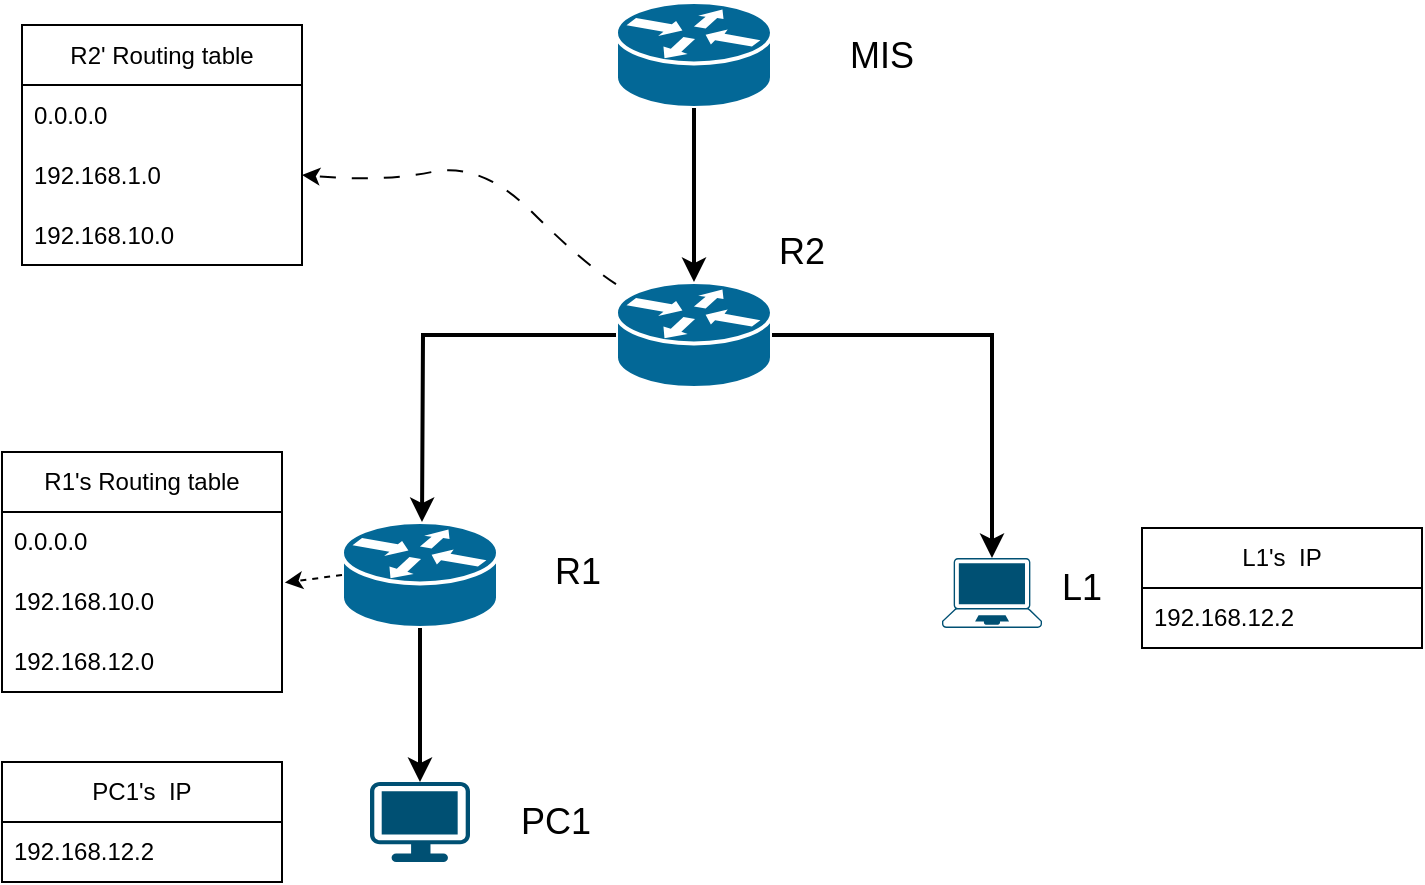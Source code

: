 <mxfile version="22.0.5" type="github">
  <diagram name="Page-1" id="lIpNMeHutzqID5LE_iQZ">
    <mxGraphModel dx="1235" dy="638" grid="1" gridSize="10" guides="1" tooltips="1" connect="1" arrows="1" fold="1" page="1" pageScale="1" pageWidth="850" pageHeight="1100" math="0" shadow="0">
      <root>
        <mxCell id="0" />
        <mxCell id="1" parent="0" />
        <mxCell id="LRHfJ_aOef1CYSqnCF3i-1" value="" style="shape=mxgraph.cisco.routers.router;sketch=0;html=1;pointerEvents=1;dashed=0;fillColor=#036897;strokeColor=#ffffff;strokeWidth=2;verticalLabelPosition=bottom;verticalAlign=top;align=center;outlineConnect=0;" vertex="1" parent="1">
          <mxGeometry x="210" y="290" width="78" height="53" as="geometry" />
        </mxCell>
        <mxCell id="LRHfJ_aOef1CYSqnCF3i-2" value="" style="shape=mxgraph.cisco.routers.router;sketch=0;html=1;pointerEvents=1;dashed=0;fillColor=#036897;strokeColor=#ffffff;strokeWidth=2;verticalLabelPosition=bottom;verticalAlign=top;align=center;outlineConnect=0;" vertex="1" parent="1">
          <mxGeometry x="347" y="170" width="78" height="53" as="geometry" />
        </mxCell>
        <mxCell id="LRHfJ_aOef1CYSqnCF3i-4" value="" style="points=[[0.13,0.02,0],[0.5,0,0],[0.87,0.02,0],[0.885,0.4,0],[0.985,0.985,0],[0.5,1,0],[0.015,0.985,0],[0.115,0.4,0]];verticalLabelPosition=bottom;sketch=0;html=1;verticalAlign=top;aspect=fixed;align=center;pointerEvents=1;shape=mxgraph.cisco19.laptop;fillColor=#005073;strokeColor=none;" vertex="1" parent="1">
          <mxGeometry x="510" y="308" width="50" height="35" as="geometry" />
        </mxCell>
        <mxCell id="LRHfJ_aOef1CYSqnCF3i-5" value="" style="points=[[0.03,0.03,0],[0.5,0,0],[0.97,0.03,0],[1,0.4,0],[0.97,0.745,0],[0.5,1,0],[0.03,0.745,0],[0,0.4,0]];verticalLabelPosition=bottom;sketch=0;html=1;verticalAlign=top;aspect=fixed;align=center;pointerEvents=1;shape=mxgraph.cisco19.workstation;fillColor=#005073;strokeColor=none;" vertex="1" parent="1">
          <mxGeometry x="224" y="420" width="50" height="40" as="geometry" />
        </mxCell>
        <mxCell id="LRHfJ_aOef1CYSqnCF3i-9" style="edgeStyle=orthogonalEdgeStyle;rounded=0;orthogonalLoop=1;jettySize=auto;html=1;exitX=0;exitY=0.5;exitDx=0;exitDy=0;exitPerimeter=0;entryX=0.88;entryY=0.1;entryDx=0;entryDy=0;entryPerimeter=0;strokeWidth=2;" edge="1" parent="1" source="LRHfJ_aOef1CYSqnCF3i-2">
          <mxGeometry relative="1" as="geometry">
            <mxPoint x="327.72" y="212.4" as="sourcePoint" />
            <mxPoint x="250.0" y="290.0" as="targetPoint" />
          </mxGeometry>
        </mxCell>
        <mxCell id="LRHfJ_aOef1CYSqnCF3i-10" style="edgeStyle=orthogonalEdgeStyle;rounded=0;orthogonalLoop=1;jettySize=auto;html=1;entryX=0.5;entryY=0;entryDx=0;entryDy=0;entryPerimeter=0;strokeWidth=2;" edge="1" parent="1" source="LRHfJ_aOef1CYSqnCF3i-2" target="LRHfJ_aOef1CYSqnCF3i-4">
          <mxGeometry relative="1" as="geometry" />
        </mxCell>
        <mxCell id="LRHfJ_aOef1CYSqnCF3i-11" style="edgeStyle=orthogonalEdgeStyle;rounded=0;orthogonalLoop=1;jettySize=auto;html=1;entryX=0.5;entryY=0;entryDx=0;entryDy=0;entryPerimeter=0;strokeWidth=2;" edge="1" parent="1" source="LRHfJ_aOef1CYSqnCF3i-1" target="LRHfJ_aOef1CYSqnCF3i-5">
          <mxGeometry relative="1" as="geometry" />
        </mxCell>
        <mxCell id="LRHfJ_aOef1CYSqnCF3i-12" value="" style="shape=mxgraph.cisco.routers.router;sketch=0;html=1;pointerEvents=1;dashed=0;fillColor=#036897;strokeColor=#ffffff;strokeWidth=2;verticalLabelPosition=bottom;verticalAlign=top;align=center;outlineConnect=0;" vertex="1" parent="1">
          <mxGeometry x="347" y="30" width="78" height="53" as="geometry" />
        </mxCell>
        <mxCell id="LRHfJ_aOef1CYSqnCF3i-14" style="edgeStyle=orthogonalEdgeStyle;rounded=0;orthogonalLoop=1;jettySize=auto;html=1;entryX=0.5;entryY=0;entryDx=0;entryDy=0;entryPerimeter=0;strokeWidth=2;" edge="1" parent="1" source="LRHfJ_aOef1CYSqnCF3i-12" target="LRHfJ_aOef1CYSqnCF3i-2">
          <mxGeometry relative="1" as="geometry" />
        </mxCell>
        <mxCell id="LRHfJ_aOef1CYSqnCF3i-15" value="R1&#39;s Routing table" style="swimlane;fontStyle=0;childLayout=stackLayout;horizontal=1;startSize=30;horizontalStack=0;resizeParent=1;resizeParentMax=0;resizeLast=0;collapsible=1;marginBottom=0;whiteSpace=wrap;html=1;" vertex="1" parent="1">
          <mxGeometry x="40" y="255" width="140" height="120" as="geometry" />
        </mxCell>
        <mxCell id="LRHfJ_aOef1CYSqnCF3i-16" value="0.0.0.0" style="text;strokeColor=none;fillColor=none;align=left;verticalAlign=middle;spacingLeft=4;spacingRight=4;overflow=hidden;points=[[0,0.5],[1,0.5]];portConstraint=eastwest;rotatable=0;whiteSpace=wrap;html=1;" vertex="1" parent="LRHfJ_aOef1CYSqnCF3i-15">
          <mxGeometry y="30" width="140" height="30" as="geometry" />
        </mxCell>
        <mxCell id="LRHfJ_aOef1CYSqnCF3i-17" value="192.168.10.0" style="text;strokeColor=none;fillColor=none;align=left;verticalAlign=middle;spacingLeft=4;spacingRight=4;overflow=hidden;points=[[0,0.5],[1,0.5]];portConstraint=eastwest;rotatable=0;whiteSpace=wrap;html=1;" vertex="1" parent="LRHfJ_aOef1CYSqnCF3i-15">
          <mxGeometry y="60" width="140" height="30" as="geometry" />
        </mxCell>
        <mxCell id="LRHfJ_aOef1CYSqnCF3i-18" value="192.168.12.0" style="text;strokeColor=none;fillColor=none;align=left;verticalAlign=middle;spacingLeft=4;spacingRight=4;overflow=hidden;points=[[0,0.5],[1,0.5]];portConstraint=eastwest;rotatable=0;whiteSpace=wrap;html=1;" vertex="1" parent="LRHfJ_aOef1CYSqnCF3i-15">
          <mxGeometry y="90" width="140" height="30" as="geometry" />
        </mxCell>
        <mxCell id="LRHfJ_aOef1CYSqnCF3i-19" value="R2&#39; Routing table" style="swimlane;fontStyle=0;childLayout=stackLayout;horizontal=1;startSize=30;horizontalStack=0;resizeParent=1;resizeParentMax=0;resizeLast=0;collapsible=1;marginBottom=0;whiteSpace=wrap;html=1;" vertex="1" parent="1">
          <mxGeometry x="50" y="41.5" width="140" height="120" as="geometry" />
        </mxCell>
        <mxCell id="LRHfJ_aOef1CYSqnCF3i-20" value="0.0.0.0" style="text;strokeColor=none;fillColor=none;align=left;verticalAlign=middle;spacingLeft=4;spacingRight=4;overflow=hidden;points=[[0,0.5],[1,0.5]];portConstraint=eastwest;rotatable=0;whiteSpace=wrap;html=1;" vertex="1" parent="LRHfJ_aOef1CYSqnCF3i-19">
          <mxGeometry y="30" width="140" height="30" as="geometry" />
        </mxCell>
        <mxCell id="LRHfJ_aOef1CYSqnCF3i-21" value="192.168.1.0&lt;br&gt;" style="text;strokeColor=none;fillColor=none;align=left;verticalAlign=middle;spacingLeft=4;spacingRight=4;overflow=hidden;points=[[0,0.5],[1,0.5]];portConstraint=eastwest;rotatable=0;whiteSpace=wrap;html=1;" vertex="1" parent="LRHfJ_aOef1CYSqnCF3i-19">
          <mxGeometry y="60" width="140" height="30" as="geometry" />
        </mxCell>
        <mxCell id="LRHfJ_aOef1CYSqnCF3i-22" value="192.168.10.0" style="text;strokeColor=none;fillColor=none;align=left;verticalAlign=middle;spacingLeft=4;spacingRight=4;overflow=hidden;points=[[0,0.5],[1,0.5]];portConstraint=eastwest;rotatable=0;whiteSpace=wrap;html=1;" vertex="1" parent="LRHfJ_aOef1CYSqnCF3i-19">
          <mxGeometry y="90" width="140" height="30" as="geometry" />
        </mxCell>
        <mxCell id="LRHfJ_aOef1CYSqnCF3i-23" value="&lt;font style=&quot;font-size: 18px;&quot;&gt;R1&lt;/font&gt;" style="text;html=1;strokeColor=none;fillColor=none;align=center;verticalAlign=middle;whiteSpace=wrap;rounded=0;strokeWidth=2;" vertex="1" parent="1">
          <mxGeometry x="298" y="300" width="60" height="30" as="geometry" />
        </mxCell>
        <mxCell id="LRHfJ_aOef1CYSqnCF3i-24" value="&lt;font style=&quot;font-size: 18px;&quot;&gt;R2&lt;/font&gt;" style="text;html=1;strokeColor=none;fillColor=none;align=center;verticalAlign=middle;whiteSpace=wrap;rounded=0;" vertex="1" parent="1">
          <mxGeometry x="410" y="140" width="60" height="30" as="geometry" />
        </mxCell>
        <mxCell id="LRHfJ_aOef1CYSqnCF3i-25" value="&lt;font style=&quot;font-size: 18px;&quot;&gt;PC1&lt;/font&gt;" style="text;html=1;strokeColor=none;fillColor=none;align=center;verticalAlign=middle;whiteSpace=wrap;rounded=0;" vertex="1" parent="1">
          <mxGeometry x="287" y="425" width="60" height="30" as="geometry" />
        </mxCell>
        <mxCell id="LRHfJ_aOef1CYSqnCF3i-29" value="&lt;font style=&quot;font-size: 18px;&quot;&gt;L1&lt;/font&gt;" style="text;html=1;strokeColor=none;fillColor=none;align=center;verticalAlign=middle;whiteSpace=wrap;rounded=0;" vertex="1" parent="1">
          <mxGeometry x="550" y="308" width="60" height="30" as="geometry" />
        </mxCell>
        <mxCell id="LRHfJ_aOef1CYSqnCF3i-31" value="&lt;font style=&quot;font-size: 18px;&quot;&gt;MIS&lt;/font&gt;" style="text;html=1;strokeColor=none;fillColor=none;align=center;verticalAlign=middle;whiteSpace=wrap;rounded=0;" vertex="1" parent="1">
          <mxGeometry x="450" y="41.5" width="60" height="30" as="geometry" />
        </mxCell>
        <mxCell id="LRHfJ_aOef1CYSqnCF3i-33" value="PC1&#39;s&amp;nbsp; IP" style="swimlane;fontStyle=0;childLayout=stackLayout;horizontal=1;startSize=30;horizontalStack=0;resizeParent=1;resizeParentMax=0;resizeLast=0;collapsible=1;marginBottom=0;whiteSpace=wrap;html=1;" vertex="1" parent="1">
          <mxGeometry x="40" y="410" width="140" height="60" as="geometry" />
        </mxCell>
        <mxCell id="LRHfJ_aOef1CYSqnCF3i-34" value="192.168.12.2" style="text;strokeColor=none;fillColor=none;align=left;verticalAlign=middle;spacingLeft=4;spacingRight=4;overflow=hidden;points=[[0,0.5],[1,0.5]];portConstraint=eastwest;rotatable=0;whiteSpace=wrap;html=1;" vertex="1" parent="LRHfJ_aOef1CYSqnCF3i-33">
          <mxGeometry y="30" width="140" height="30" as="geometry" />
        </mxCell>
        <mxCell id="LRHfJ_aOef1CYSqnCF3i-37" value="L1&#39;s&amp;nbsp; IP" style="swimlane;fontStyle=0;childLayout=stackLayout;horizontal=1;startSize=30;horizontalStack=0;resizeParent=1;resizeParentMax=0;resizeLast=0;collapsible=1;marginBottom=0;whiteSpace=wrap;html=1;" vertex="1" parent="1">
          <mxGeometry x="610" y="293" width="140" height="60" as="geometry" />
        </mxCell>
        <mxCell id="LRHfJ_aOef1CYSqnCF3i-38" value="192.168.12.2" style="text;strokeColor=none;fillColor=none;align=left;verticalAlign=middle;spacingLeft=4;spacingRight=4;overflow=hidden;points=[[0,0.5],[1,0.5]];portConstraint=eastwest;rotatable=0;whiteSpace=wrap;html=1;" vertex="1" parent="LRHfJ_aOef1CYSqnCF3i-37">
          <mxGeometry y="30" width="140" height="30" as="geometry" />
        </mxCell>
        <mxCell id="LRHfJ_aOef1CYSqnCF3i-40" value="" style="curved=1;endArrow=classic;html=1;rounded=0;entryX=1;entryY=0.5;entryDx=0;entryDy=0;dashed=1;dashPattern=8 8;" edge="1" parent="1" source="LRHfJ_aOef1CYSqnCF3i-2" target="LRHfJ_aOef1CYSqnCF3i-21">
          <mxGeometry width="50" height="50" relative="1" as="geometry">
            <mxPoint x="280" y="160" as="sourcePoint" />
            <mxPoint x="260" y="120" as="targetPoint" />
            <Array as="points">
              <mxPoint x="330" y="160" />
              <mxPoint x="280" y="110" />
              <mxPoint x="230" y="120" />
            </Array>
          </mxGeometry>
        </mxCell>
        <mxCell id="LRHfJ_aOef1CYSqnCF3i-43" value="" style="endArrow=classic;html=1;rounded=0;entryX=1.01;entryY=0.176;entryDx=0;entryDy=0;entryPerimeter=0;exitX=0;exitY=0.5;exitDx=0;exitDy=0;exitPerimeter=0;dashed=1;" edge="1" parent="1" source="LRHfJ_aOef1CYSqnCF3i-1" target="LRHfJ_aOef1CYSqnCF3i-17">
          <mxGeometry width="50" height="50" relative="1" as="geometry">
            <mxPoint x="180" y="240" as="sourcePoint" />
            <mxPoint x="230" y="190" as="targetPoint" />
          </mxGeometry>
        </mxCell>
      </root>
    </mxGraphModel>
  </diagram>
</mxfile>

